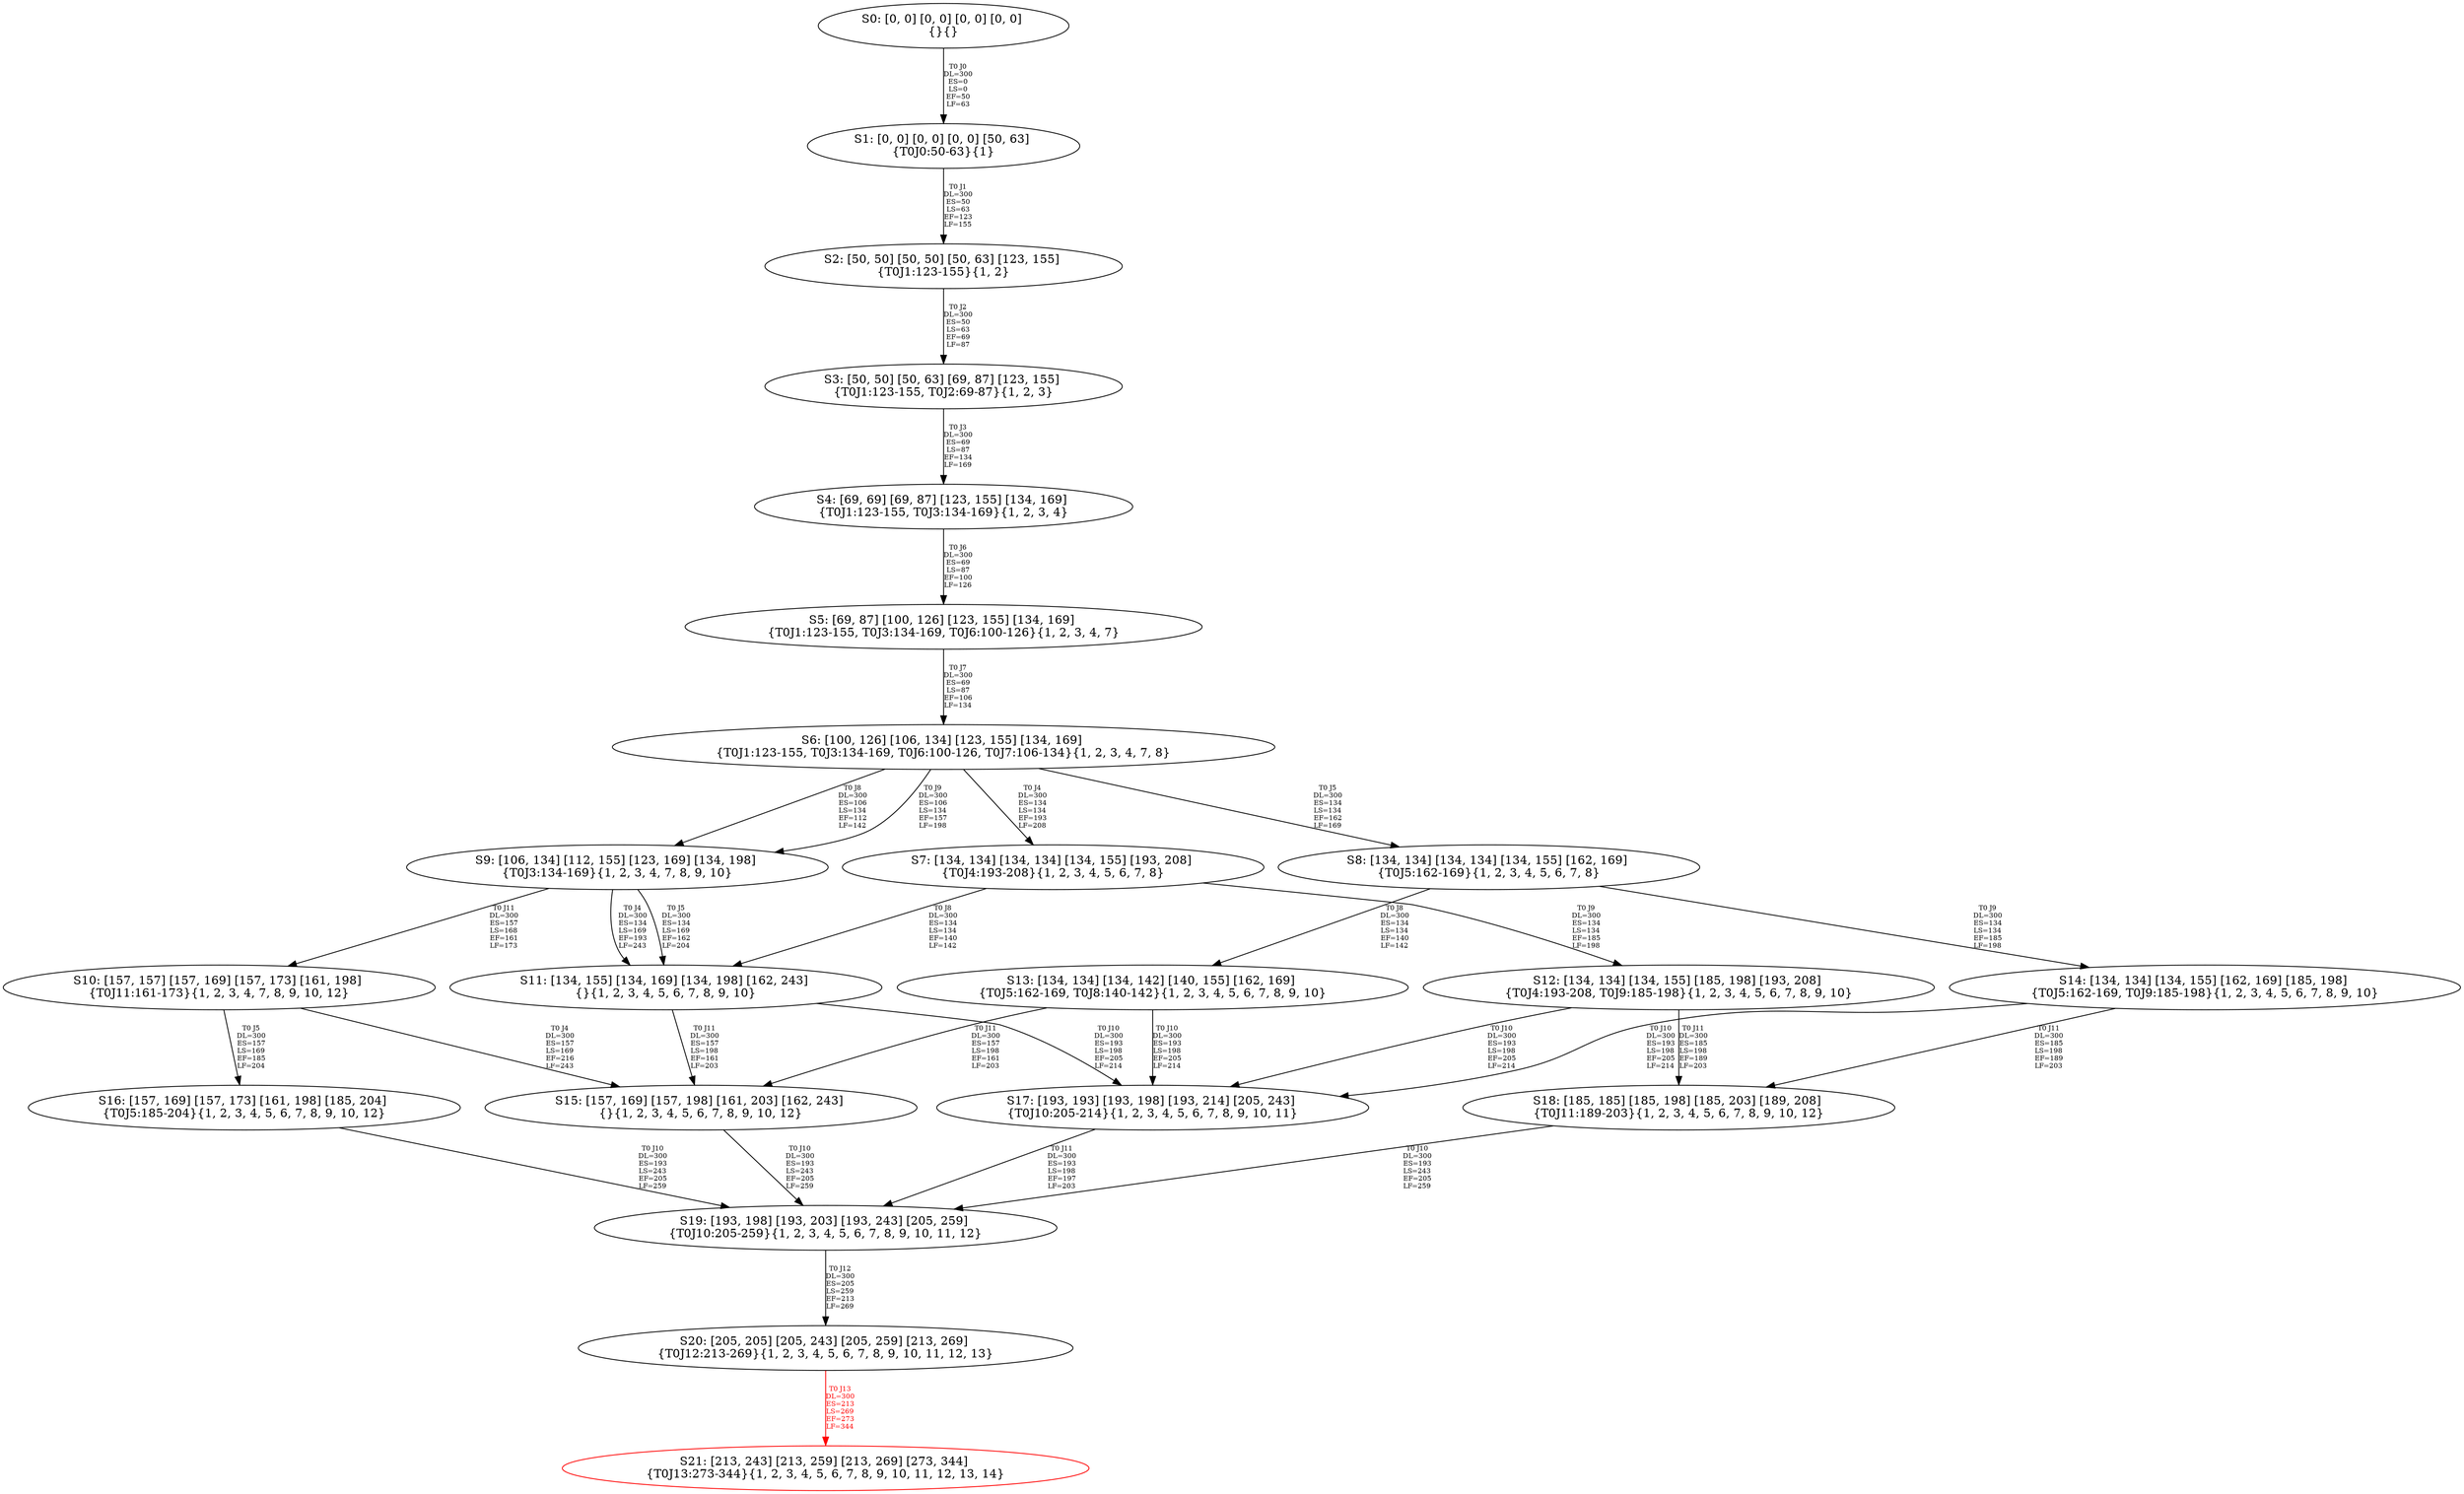 digraph {
	S0[label="S0: [0, 0] [0, 0] [0, 0] [0, 0] \n{}{}"];
	S1[label="S1: [0, 0] [0, 0] [0, 0] [50, 63] \n{T0J0:50-63}{1}"];
	S2[label="S2: [50, 50] [50, 50] [50, 63] [123, 155] \n{T0J1:123-155}{1, 2}"];
	S3[label="S3: [50, 50] [50, 63] [69, 87] [123, 155] \n{T0J1:123-155, T0J2:69-87}{1, 2, 3}"];
	S4[label="S4: [69, 69] [69, 87] [123, 155] [134, 169] \n{T0J1:123-155, T0J3:134-169}{1, 2, 3, 4}"];
	S5[label="S5: [69, 87] [100, 126] [123, 155] [134, 169] \n{T0J1:123-155, T0J3:134-169, T0J6:100-126}{1, 2, 3, 4, 7}"];
	S6[label="S6: [100, 126] [106, 134] [123, 155] [134, 169] \n{T0J1:123-155, T0J3:134-169, T0J6:100-126, T0J7:106-134}{1, 2, 3, 4, 7, 8}"];
	S7[label="S7: [134, 134] [134, 134] [134, 155] [193, 208] \n{T0J4:193-208}{1, 2, 3, 4, 5, 6, 7, 8}"];
	S8[label="S8: [134, 134] [134, 134] [134, 155] [162, 169] \n{T0J5:162-169}{1, 2, 3, 4, 5, 6, 7, 8}"];
	S9[label="S9: [106, 134] [112, 155] [123, 169] [134, 198] \n{T0J3:134-169}{1, 2, 3, 4, 7, 8, 9, 10}"];
	S10[label="S10: [157, 157] [157, 169] [157, 173] [161, 198] \n{T0J11:161-173}{1, 2, 3, 4, 7, 8, 9, 10, 12}"];
	S11[label="S11: [134, 155] [134, 169] [134, 198] [162, 243] \n{}{1, 2, 3, 4, 5, 6, 7, 8, 9, 10}"];
	S12[label="S12: [134, 134] [134, 155] [185, 198] [193, 208] \n{T0J4:193-208, T0J9:185-198}{1, 2, 3, 4, 5, 6, 7, 8, 9, 10}"];
	S13[label="S13: [134, 134] [134, 142] [140, 155] [162, 169] \n{T0J5:162-169, T0J8:140-142}{1, 2, 3, 4, 5, 6, 7, 8, 9, 10}"];
	S14[label="S14: [134, 134] [134, 155] [162, 169] [185, 198] \n{T0J5:162-169, T0J9:185-198}{1, 2, 3, 4, 5, 6, 7, 8, 9, 10}"];
	S15[label="S15: [157, 169] [157, 198] [161, 203] [162, 243] \n{}{1, 2, 3, 4, 5, 6, 7, 8, 9, 10, 12}"];
	S16[label="S16: [157, 169] [157, 173] [161, 198] [185, 204] \n{T0J5:185-204}{1, 2, 3, 4, 5, 6, 7, 8, 9, 10, 12}"];
	S17[label="S17: [193, 193] [193, 198] [193, 214] [205, 243] \n{T0J10:205-214}{1, 2, 3, 4, 5, 6, 7, 8, 9, 10, 11}"];
	S18[label="S18: [185, 185] [185, 198] [185, 203] [189, 208] \n{T0J11:189-203}{1, 2, 3, 4, 5, 6, 7, 8, 9, 10, 12}"];
	S19[label="S19: [193, 198] [193, 203] [193, 243] [205, 259] \n{T0J10:205-259}{1, 2, 3, 4, 5, 6, 7, 8, 9, 10, 11, 12}"];
	S20[label="S20: [205, 205] [205, 243] [205, 259] [213, 269] \n{T0J12:213-269}{1, 2, 3, 4, 5, 6, 7, 8, 9, 10, 11, 12, 13}"];
	S21[label="S21: [213, 243] [213, 259] [213, 269] [273, 344] \n{T0J13:273-344}{1, 2, 3, 4, 5, 6, 7, 8, 9, 10, 11, 12, 13, 14}"];
	S0 -> S1[label="T0 J0\nDL=300\nES=0\nLS=0\nEF=50\nLF=63",fontsize=8];
	S1 -> S2[label="T0 J1\nDL=300\nES=50\nLS=63\nEF=123\nLF=155",fontsize=8];
	S2 -> S3[label="T0 J2\nDL=300\nES=50\nLS=63\nEF=69\nLF=87",fontsize=8];
	S3 -> S4[label="T0 J3\nDL=300\nES=69\nLS=87\nEF=134\nLF=169",fontsize=8];
	S4 -> S5[label="T0 J6\nDL=300\nES=69\nLS=87\nEF=100\nLF=126",fontsize=8];
	S5 -> S6[label="T0 J7\nDL=300\nES=69\nLS=87\nEF=106\nLF=134",fontsize=8];
	S6 -> S7[label="T0 J4\nDL=300\nES=134\nLS=134\nEF=193\nLF=208",fontsize=8];
	S6 -> S8[label="T0 J5\nDL=300\nES=134\nLS=134\nEF=162\nLF=169",fontsize=8];
	S6 -> S9[label="T0 J8\nDL=300\nES=106\nLS=134\nEF=112\nLF=142",fontsize=8];
	S6 -> S9[label="T0 J9\nDL=300\nES=106\nLS=134\nEF=157\nLF=198",fontsize=8];
	S7 -> S11[label="T0 J8\nDL=300\nES=134\nLS=134\nEF=140\nLF=142",fontsize=8];
	S7 -> S12[label="T0 J9\nDL=300\nES=134\nLS=134\nEF=185\nLF=198",fontsize=8];
	S8 -> S13[label="T0 J8\nDL=300\nES=134\nLS=134\nEF=140\nLF=142",fontsize=8];
	S8 -> S14[label="T0 J9\nDL=300\nES=134\nLS=134\nEF=185\nLF=198",fontsize=8];
	S9 -> S11[label="T0 J4\nDL=300\nES=134\nLS=169\nEF=193\nLF=243",fontsize=8];
	S9 -> S11[label="T0 J5\nDL=300\nES=134\nLS=169\nEF=162\nLF=204",fontsize=8];
	S9 -> S10[label="T0 J11\nDL=300\nES=157\nLS=168\nEF=161\nLF=173",fontsize=8];
	S10 -> S15[label="T0 J4\nDL=300\nES=157\nLS=169\nEF=216\nLF=243",fontsize=8];
	S10 -> S16[label="T0 J5\nDL=300\nES=157\nLS=169\nEF=185\nLF=204",fontsize=8];
	S11 -> S17[label="T0 J10\nDL=300\nES=193\nLS=198\nEF=205\nLF=214",fontsize=8];
	S11 -> S15[label="T0 J11\nDL=300\nES=157\nLS=198\nEF=161\nLF=203",fontsize=8];
	S12 -> S17[label="T0 J10\nDL=300\nES=193\nLS=198\nEF=205\nLF=214",fontsize=8];
	S12 -> S18[label="T0 J11\nDL=300\nES=185\nLS=198\nEF=189\nLF=203",fontsize=8];
	S13 -> S17[label="T0 J10\nDL=300\nES=193\nLS=198\nEF=205\nLF=214",fontsize=8];
	S13 -> S15[label="T0 J11\nDL=300\nES=157\nLS=198\nEF=161\nLF=203",fontsize=8];
	S14 -> S17[label="T0 J10\nDL=300\nES=193\nLS=198\nEF=205\nLF=214",fontsize=8];
	S14 -> S18[label="T0 J11\nDL=300\nES=185\nLS=198\nEF=189\nLF=203",fontsize=8];
	S15 -> S19[label="T0 J10\nDL=300\nES=193\nLS=243\nEF=205\nLF=259",fontsize=8];
	S16 -> S19[label="T0 J10\nDL=300\nES=193\nLS=243\nEF=205\nLF=259",fontsize=8];
	S17 -> S19[label="T0 J11\nDL=300\nES=193\nLS=198\nEF=197\nLF=203",fontsize=8];
	S18 -> S19[label="T0 J10\nDL=300\nES=193\nLS=243\nEF=205\nLF=259",fontsize=8];
	S19 -> S20[label="T0 J12\nDL=300\nES=205\nLS=259\nEF=213\nLF=269",fontsize=8];
	S20 -> S21[label="T0 J13\nDL=300\nES=213\nLS=269\nEF=273\nLF=344",color=Red,fontcolor=Red,fontsize=8];
S21[color=Red];
}
